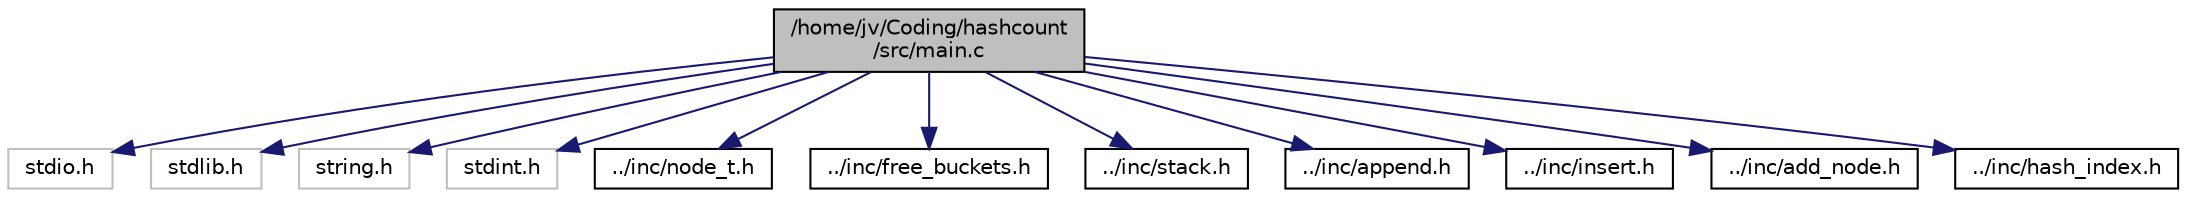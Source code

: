 digraph "/home/jv/Coding/hashcount/src/main.c"
{
 // LATEX_PDF_SIZE
  edge [fontname="Helvetica",fontsize="10",labelfontname="Helvetica",labelfontsize="10"];
  node [fontname="Helvetica",fontsize="10",shape=record];
  Node1 [label="/home/jv/Coding/hashcount\l/src/main.c",height=0.2,width=0.4,color="black", fillcolor="grey75", style="filled", fontcolor="black",tooltip=" "];
  Node1 -> Node2 [color="midnightblue",fontsize="10",style="solid"];
  Node2 [label="stdio.h",height=0.2,width=0.4,color="grey75", fillcolor="white", style="filled",tooltip=" "];
  Node1 -> Node3 [color="midnightblue",fontsize="10",style="solid"];
  Node3 [label="stdlib.h",height=0.2,width=0.4,color="grey75", fillcolor="white", style="filled",tooltip=" "];
  Node1 -> Node4 [color="midnightblue",fontsize="10",style="solid"];
  Node4 [label="string.h",height=0.2,width=0.4,color="grey75", fillcolor="white", style="filled",tooltip=" "];
  Node1 -> Node5 [color="midnightblue",fontsize="10",style="solid"];
  Node5 [label="stdint.h",height=0.2,width=0.4,color="grey75", fillcolor="white", style="filled",tooltip=" "];
  Node1 -> Node6 [color="midnightblue",fontsize="10",style="solid"];
  Node6 [label="../inc/node_t.h",height=0.2,width=0.4,color="black", fillcolor="white", style="filled",URL="$node__t_8h_source.html",tooltip=" "];
  Node1 -> Node7 [color="midnightblue",fontsize="10",style="solid"];
  Node7 [label="../inc/free_buckets.h",height=0.2,width=0.4,color="black", fillcolor="white", style="filled",URL="$free__buckets_8h_source.html",tooltip=" "];
  Node1 -> Node8 [color="midnightblue",fontsize="10",style="solid"];
  Node8 [label="../inc/stack.h",height=0.2,width=0.4,color="black", fillcolor="white", style="filled",URL="$stack_8h_source.html",tooltip=" "];
  Node1 -> Node9 [color="midnightblue",fontsize="10",style="solid"];
  Node9 [label="../inc/append.h",height=0.2,width=0.4,color="black", fillcolor="white", style="filled",URL="$append_8h_source.html",tooltip=" "];
  Node1 -> Node10 [color="midnightblue",fontsize="10",style="solid"];
  Node10 [label="../inc/insert.h",height=0.2,width=0.4,color="black", fillcolor="white", style="filled",URL="$insert_8h_source.html",tooltip=" "];
  Node1 -> Node11 [color="midnightblue",fontsize="10",style="solid"];
  Node11 [label="../inc/add_node.h",height=0.2,width=0.4,color="black", fillcolor="white", style="filled",URL="$add__node_8h_source.html",tooltip=" "];
  Node1 -> Node12 [color="midnightblue",fontsize="10",style="solid"];
  Node12 [label="../inc/hash_index.h",height=0.2,width=0.4,color="black", fillcolor="white", style="filled",URL="$hash__index_8h_source.html",tooltip=" "];
}

